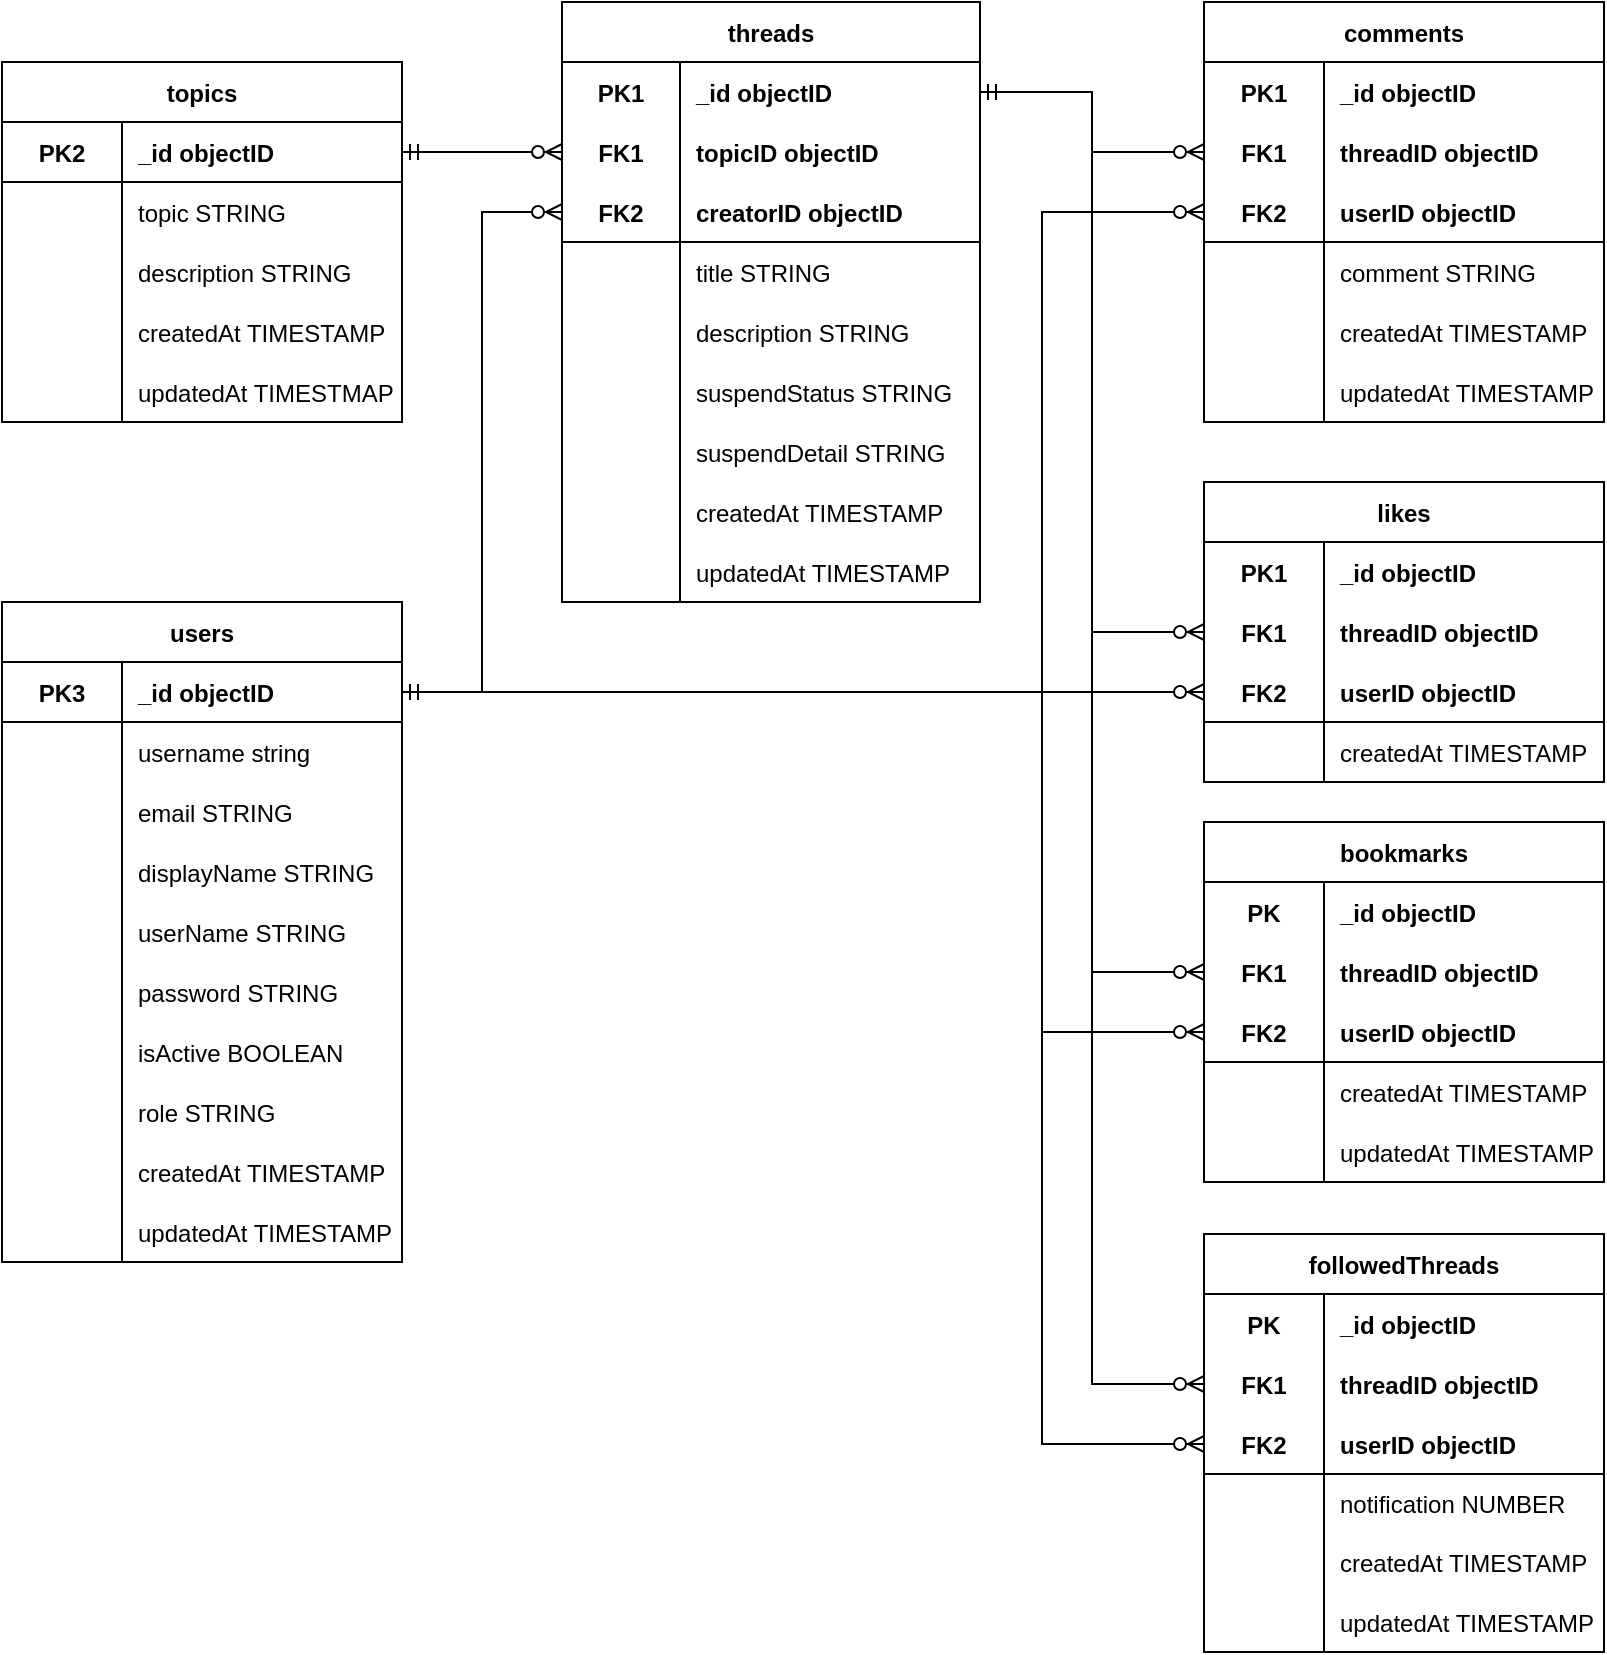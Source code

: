 <mxfile version="20.6.0" type="device"><diagram id="uNsDHlQBe8Yl12UmxiAy" name="Halaman-1"><mxGraphModel dx="1673" dy="912" grid="1" gridSize="10" guides="1" tooltips="1" connect="1" arrows="1" fold="1" page="1" pageScale="1" pageWidth="1169" pageHeight="1654" math="0" shadow="0"><root><mxCell id="0"/><mxCell id="1" parent="0"/><mxCell id="6IlEe4Fq3LUhr9Z3gKlE-1" value="users" style="shape=table;startSize=30;container=1;collapsible=1;childLayout=tableLayout;fixedRows=1;rowLines=0;fontStyle=1;align=center;resizeLast=1;" parent="1" vertex="1"><mxGeometry x="240" y="870" width="200" height="330" as="geometry"/></mxCell><mxCell id="6IlEe4Fq3LUhr9Z3gKlE-5" value="" style="shape=tableRow;horizontal=0;startSize=0;swimlaneHead=0;swimlaneBody=0;fillColor=none;collapsible=0;dropTarget=0;points=[[0,0.5],[1,0.5]];portConstraint=eastwest;top=0;left=0;right=0;bottom=1;" parent="6IlEe4Fq3LUhr9Z3gKlE-1" vertex="1"><mxGeometry y="30" width="200" height="30" as="geometry"/></mxCell><mxCell id="6IlEe4Fq3LUhr9Z3gKlE-6" value="PK3" style="shape=partialRectangle;connectable=0;fillColor=none;top=0;left=0;bottom=0;right=0;fontStyle=1;overflow=hidden;" parent="6IlEe4Fq3LUhr9Z3gKlE-5" vertex="1"><mxGeometry width="60" height="30" as="geometry"><mxRectangle width="60" height="30" as="alternateBounds"/></mxGeometry></mxCell><mxCell id="6IlEe4Fq3LUhr9Z3gKlE-7" value="_id objectID" style="shape=partialRectangle;connectable=0;fillColor=none;top=0;left=0;bottom=0;right=0;align=left;spacingLeft=6;fontStyle=1;overflow=hidden;" parent="6IlEe4Fq3LUhr9Z3gKlE-5" vertex="1"><mxGeometry x="60" width="140" height="30" as="geometry"><mxRectangle width="140" height="30" as="alternateBounds"/></mxGeometry></mxCell><mxCell id="v8S3prVhiDeS8ys5hjUC-7" value="" style="shape=tableRow;horizontal=0;startSize=0;swimlaneHead=0;swimlaneBody=0;fillColor=none;collapsible=0;dropTarget=0;points=[[0,0.5],[1,0.5]];portConstraint=eastwest;top=0;left=0;right=0;bottom=0;" vertex="1" parent="6IlEe4Fq3LUhr9Z3gKlE-1"><mxGeometry y="60" width="200" height="30" as="geometry"/></mxCell><mxCell id="v8S3prVhiDeS8ys5hjUC-8" value="" style="shape=partialRectangle;connectable=0;fillColor=none;top=0;left=0;bottom=0;right=0;editable=1;overflow=hidden;" vertex="1" parent="v8S3prVhiDeS8ys5hjUC-7"><mxGeometry width="60" height="30" as="geometry"><mxRectangle width="60" height="30" as="alternateBounds"/></mxGeometry></mxCell><mxCell id="v8S3prVhiDeS8ys5hjUC-9" value="username string" style="shape=partialRectangle;connectable=0;fillColor=none;top=0;left=0;bottom=0;right=0;align=left;spacingLeft=6;overflow=hidden;" vertex="1" parent="v8S3prVhiDeS8ys5hjUC-7"><mxGeometry x="60" width="140" height="30" as="geometry"><mxRectangle width="140" height="30" as="alternateBounds"/></mxGeometry></mxCell><mxCell id="v8S3prVhiDeS8ys5hjUC-10" value="" style="shape=tableRow;horizontal=0;startSize=0;swimlaneHead=0;swimlaneBody=0;fillColor=none;collapsible=0;dropTarget=0;points=[[0,0.5],[1,0.5]];portConstraint=eastwest;top=0;left=0;right=0;bottom=0;" vertex="1" parent="6IlEe4Fq3LUhr9Z3gKlE-1"><mxGeometry y="90" width="200" height="30" as="geometry"/></mxCell><mxCell id="v8S3prVhiDeS8ys5hjUC-11" value="" style="shape=partialRectangle;connectable=0;fillColor=none;top=0;left=0;bottom=0;right=0;editable=1;overflow=hidden;" vertex="1" parent="v8S3prVhiDeS8ys5hjUC-10"><mxGeometry width="60" height="30" as="geometry"><mxRectangle width="60" height="30" as="alternateBounds"/></mxGeometry></mxCell><mxCell id="v8S3prVhiDeS8ys5hjUC-12" value="email STRING" style="shape=partialRectangle;connectable=0;fillColor=none;top=0;left=0;bottom=0;right=0;align=left;spacingLeft=6;overflow=hidden;" vertex="1" parent="v8S3prVhiDeS8ys5hjUC-10"><mxGeometry x="60" width="140" height="30" as="geometry"><mxRectangle width="140" height="30" as="alternateBounds"/></mxGeometry></mxCell><mxCell id="6IlEe4Fq3LUhr9Z3gKlE-8" value="" style="shape=tableRow;horizontal=0;startSize=0;swimlaneHead=0;swimlaneBody=0;fillColor=none;collapsible=0;dropTarget=0;points=[[0,0.5],[1,0.5]];portConstraint=eastwest;top=0;left=0;right=0;bottom=0;" parent="6IlEe4Fq3LUhr9Z3gKlE-1" vertex="1"><mxGeometry y="120" width="200" height="30" as="geometry"/></mxCell><mxCell id="6IlEe4Fq3LUhr9Z3gKlE-9" value="" style="shape=partialRectangle;connectable=0;fillColor=none;top=0;left=0;bottom=0;right=0;editable=1;overflow=hidden;" parent="6IlEe4Fq3LUhr9Z3gKlE-8" vertex="1"><mxGeometry width="60" height="30" as="geometry"><mxRectangle width="60" height="30" as="alternateBounds"/></mxGeometry></mxCell><mxCell id="6IlEe4Fq3LUhr9Z3gKlE-10" value="displayName STRING" style="shape=partialRectangle;connectable=0;fillColor=none;top=0;left=0;bottom=0;right=0;align=left;spacingLeft=6;overflow=hidden;" parent="6IlEe4Fq3LUhr9Z3gKlE-8" vertex="1"><mxGeometry x="60" width="140" height="30" as="geometry"><mxRectangle width="140" height="30" as="alternateBounds"/></mxGeometry></mxCell><mxCell id="6IlEe4Fq3LUhr9Z3gKlE-11" value="" style="shape=tableRow;horizontal=0;startSize=0;swimlaneHead=0;swimlaneBody=0;fillColor=none;collapsible=0;dropTarget=0;points=[[0,0.5],[1,0.5]];portConstraint=eastwest;top=0;left=0;right=0;bottom=0;" parent="6IlEe4Fq3LUhr9Z3gKlE-1" vertex="1"><mxGeometry y="150" width="200" height="30" as="geometry"/></mxCell><mxCell id="6IlEe4Fq3LUhr9Z3gKlE-12" value="" style="shape=partialRectangle;connectable=0;fillColor=none;top=0;left=0;bottom=0;right=0;editable=1;overflow=hidden;" parent="6IlEe4Fq3LUhr9Z3gKlE-11" vertex="1"><mxGeometry width="60" height="30" as="geometry"><mxRectangle width="60" height="30" as="alternateBounds"/></mxGeometry></mxCell><mxCell id="6IlEe4Fq3LUhr9Z3gKlE-13" value="userName STRING" style="shape=partialRectangle;connectable=0;fillColor=none;top=0;left=0;bottom=0;right=0;align=left;spacingLeft=6;overflow=hidden;" parent="6IlEe4Fq3LUhr9Z3gKlE-11" vertex="1"><mxGeometry x="60" width="140" height="30" as="geometry"><mxRectangle width="140" height="30" as="alternateBounds"/></mxGeometry></mxCell><mxCell id="6IlEe4Fq3LUhr9Z3gKlE-14" value="" style="shape=tableRow;horizontal=0;startSize=0;swimlaneHead=0;swimlaneBody=0;fillColor=none;collapsible=0;dropTarget=0;points=[[0,0.5],[1,0.5]];portConstraint=eastwest;top=0;left=0;right=0;bottom=0;" parent="6IlEe4Fq3LUhr9Z3gKlE-1" vertex="1"><mxGeometry y="180" width="200" height="30" as="geometry"/></mxCell><mxCell id="6IlEe4Fq3LUhr9Z3gKlE-15" value="" style="shape=partialRectangle;connectable=0;fillColor=none;top=0;left=0;bottom=0;right=0;editable=1;overflow=hidden;" parent="6IlEe4Fq3LUhr9Z3gKlE-14" vertex="1"><mxGeometry width="60" height="30" as="geometry"><mxRectangle width="60" height="30" as="alternateBounds"/></mxGeometry></mxCell><mxCell id="6IlEe4Fq3LUhr9Z3gKlE-16" value="password STRING" style="shape=partialRectangle;connectable=0;fillColor=none;top=0;left=0;bottom=0;right=0;align=left;spacingLeft=6;overflow=hidden;" parent="6IlEe4Fq3LUhr9Z3gKlE-14" vertex="1"><mxGeometry x="60" width="140" height="30" as="geometry"><mxRectangle width="140" height="30" as="alternateBounds"/></mxGeometry></mxCell><mxCell id="6IlEe4Fq3LUhr9Z3gKlE-17" value="" style="shape=tableRow;horizontal=0;startSize=0;swimlaneHead=0;swimlaneBody=0;fillColor=none;collapsible=0;dropTarget=0;points=[[0,0.5],[1,0.5]];portConstraint=eastwest;top=0;left=0;right=0;bottom=0;" parent="6IlEe4Fq3LUhr9Z3gKlE-1" vertex="1"><mxGeometry y="210" width="200" height="30" as="geometry"/></mxCell><mxCell id="6IlEe4Fq3LUhr9Z3gKlE-18" value="" style="shape=partialRectangle;connectable=0;fillColor=none;top=0;left=0;bottom=0;right=0;editable=1;overflow=hidden;" parent="6IlEe4Fq3LUhr9Z3gKlE-17" vertex="1"><mxGeometry width="60" height="30" as="geometry"><mxRectangle width="60" height="30" as="alternateBounds"/></mxGeometry></mxCell><mxCell id="6IlEe4Fq3LUhr9Z3gKlE-19" value="isActive BOOLEAN" style="shape=partialRectangle;connectable=0;fillColor=none;top=0;left=0;bottom=0;right=0;align=left;spacingLeft=6;overflow=hidden;" parent="6IlEe4Fq3LUhr9Z3gKlE-17" vertex="1"><mxGeometry x="60" width="140" height="30" as="geometry"><mxRectangle width="140" height="30" as="alternateBounds"/></mxGeometry></mxCell><mxCell id="6IlEe4Fq3LUhr9Z3gKlE-21" value="" style="shape=tableRow;horizontal=0;startSize=0;swimlaneHead=0;swimlaneBody=0;fillColor=none;collapsible=0;dropTarget=0;points=[[0,0.5],[1,0.5]];portConstraint=eastwest;top=0;left=0;right=0;bottom=0;" parent="6IlEe4Fq3LUhr9Z3gKlE-1" vertex="1"><mxGeometry y="240" width="200" height="30" as="geometry"/></mxCell><mxCell id="6IlEe4Fq3LUhr9Z3gKlE-22" value="" style="shape=partialRectangle;connectable=0;fillColor=none;top=0;left=0;bottom=0;right=0;editable=1;overflow=hidden;" parent="6IlEe4Fq3LUhr9Z3gKlE-21" vertex="1"><mxGeometry width="60" height="30" as="geometry"><mxRectangle width="60" height="30" as="alternateBounds"/></mxGeometry></mxCell><mxCell id="6IlEe4Fq3LUhr9Z3gKlE-23" value="role STRING" style="shape=partialRectangle;connectable=0;fillColor=none;top=0;left=0;bottom=0;right=0;align=left;spacingLeft=6;overflow=hidden;" parent="6IlEe4Fq3LUhr9Z3gKlE-21" vertex="1"><mxGeometry x="60" width="140" height="30" as="geometry"><mxRectangle width="140" height="30" as="alternateBounds"/></mxGeometry></mxCell><mxCell id="6IlEe4Fq3LUhr9Z3gKlE-24" value="" style="shape=tableRow;horizontal=0;startSize=0;swimlaneHead=0;swimlaneBody=0;fillColor=none;collapsible=0;dropTarget=0;points=[[0,0.5],[1,0.5]];portConstraint=eastwest;top=0;left=0;right=0;bottom=0;" parent="6IlEe4Fq3LUhr9Z3gKlE-1" vertex="1"><mxGeometry y="270" width="200" height="30" as="geometry"/></mxCell><mxCell id="6IlEe4Fq3LUhr9Z3gKlE-25" value="" style="shape=partialRectangle;connectable=0;fillColor=none;top=0;left=0;bottom=0;right=0;editable=1;overflow=hidden;" parent="6IlEe4Fq3LUhr9Z3gKlE-24" vertex="1"><mxGeometry width="60" height="30" as="geometry"><mxRectangle width="60" height="30" as="alternateBounds"/></mxGeometry></mxCell><mxCell id="6IlEe4Fq3LUhr9Z3gKlE-26" value="createdAt TIMESTAMP" style="shape=partialRectangle;connectable=0;fillColor=none;top=0;left=0;bottom=0;right=0;align=left;spacingLeft=6;overflow=hidden;" parent="6IlEe4Fq3LUhr9Z3gKlE-24" vertex="1"><mxGeometry x="60" width="140" height="30" as="geometry"><mxRectangle width="140" height="30" as="alternateBounds"/></mxGeometry></mxCell><mxCell id="6IlEe4Fq3LUhr9Z3gKlE-27" value="" style="shape=tableRow;horizontal=0;startSize=0;swimlaneHead=0;swimlaneBody=0;fillColor=none;collapsible=0;dropTarget=0;points=[[0,0.5],[1,0.5]];portConstraint=eastwest;top=0;left=0;right=0;bottom=0;" parent="6IlEe4Fq3LUhr9Z3gKlE-1" vertex="1"><mxGeometry y="300" width="200" height="30" as="geometry"/></mxCell><mxCell id="6IlEe4Fq3LUhr9Z3gKlE-28" value="" style="shape=partialRectangle;connectable=0;fillColor=none;top=0;left=0;bottom=0;right=0;editable=1;overflow=hidden;" parent="6IlEe4Fq3LUhr9Z3gKlE-27" vertex="1"><mxGeometry width="60" height="30" as="geometry"><mxRectangle width="60" height="30" as="alternateBounds"/></mxGeometry></mxCell><mxCell id="6IlEe4Fq3LUhr9Z3gKlE-29" value="updatedAt TIMESTAMP" style="shape=partialRectangle;connectable=0;fillColor=none;top=0;left=0;bottom=0;right=0;align=left;spacingLeft=6;overflow=hidden;" parent="6IlEe4Fq3LUhr9Z3gKlE-27" vertex="1"><mxGeometry x="60" width="140" height="30" as="geometry"><mxRectangle width="140" height="30" as="alternateBounds"/></mxGeometry></mxCell><mxCell id="6IlEe4Fq3LUhr9Z3gKlE-30" value="topics" style="shape=table;startSize=30;container=1;collapsible=1;childLayout=tableLayout;fixedRows=1;rowLines=0;fontStyle=1;align=center;resizeLast=1;" parent="1" vertex="1"><mxGeometry x="240" y="600" width="200" height="180" as="geometry"/></mxCell><mxCell id="6IlEe4Fq3LUhr9Z3gKlE-34" value="" style="shape=tableRow;horizontal=0;startSize=0;swimlaneHead=0;swimlaneBody=0;fillColor=none;collapsible=0;dropTarget=0;points=[[0,0.5],[1,0.5]];portConstraint=eastwest;top=0;left=0;right=0;bottom=1;" parent="6IlEe4Fq3LUhr9Z3gKlE-30" vertex="1"><mxGeometry y="30" width="200" height="30" as="geometry"/></mxCell><mxCell id="6IlEe4Fq3LUhr9Z3gKlE-35" value="PK2" style="shape=partialRectangle;connectable=0;fillColor=none;top=0;left=0;bottom=0;right=0;fontStyle=1;overflow=hidden;" parent="6IlEe4Fq3LUhr9Z3gKlE-34" vertex="1"><mxGeometry width="60" height="30" as="geometry"><mxRectangle width="60" height="30" as="alternateBounds"/></mxGeometry></mxCell><mxCell id="6IlEe4Fq3LUhr9Z3gKlE-36" value="_id objectID" style="shape=partialRectangle;connectable=0;fillColor=none;top=0;left=0;bottom=0;right=0;align=left;spacingLeft=6;fontStyle=1;overflow=hidden;" parent="6IlEe4Fq3LUhr9Z3gKlE-34" vertex="1"><mxGeometry x="60" width="140" height="30" as="geometry"><mxRectangle width="140" height="30" as="alternateBounds"/></mxGeometry></mxCell><mxCell id="v8S3prVhiDeS8ys5hjUC-17" value="" style="shape=tableRow;horizontal=0;startSize=0;swimlaneHead=0;swimlaneBody=0;fillColor=none;collapsible=0;dropTarget=0;points=[[0,0.5],[1,0.5]];portConstraint=eastwest;top=0;left=0;right=0;bottom=0;" vertex="1" parent="6IlEe4Fq3LUhr9Z3gKlE-30"><mxGeometry y="60" width="200" height="30" as="geometry"/></mxCell><mxCell id="v8S3prVhiDeS8ys5hjUC-18" value="" style="shape=partialRectangle;connectable=0;fillColor=none;top=0;left=0;bottom=0;right=0;editable=1;overflow=hidden;" vertex="1" parent="v8S3prVhiDeS8ys5hjUC-17"><mxGeometry width="60" height="30" as="geometry"><mxRectangle width="60" height="30" as="alternateBounds"/></mxGeometry></mxCell><mxCell id="v8S3prVhiDeS8ys5hjUC-19" value="topic STRING" style="shape=partialRectangle;connectable=0;fillColor=none;top=0;left=0;bottom=0;right=0;align=left;spacingLeft=6;overflow=hidden;" vertex="1" parent="v8S3prVhiDeS8ys5hjUC-17"><mxGeometry x="60" width="140" height="30" as="geometry"><mxRectangle width="140" height="30" as="alternateBounds"/></mxGeometry></mxCell><mxCell id="6IlEe4Fq3LUhr9Z3gKlE-37" value="" style="shape=tableRow;horizontal=0;startSize=0;swimlaneHead=0;swimlaneBody=0;fillColor=none;collapsible=0;dropTarget=0;points=[[0,0.5],[1,0.5]];portConstraint=eastwest;top=0;left=0;right=0;bottom=0;" parent="6IlEe4Fq3LUhr9Z3gKlE-30" vertex="1"><mxGeometry y="90" width="200" height="30" as="geometry"/></mxCell><mxCell id="6IlEe4Fq3LUhr9Z3gKlE-38" value="" style="shape=partialRectangle;connectable=0;fillColor=none;top=0;left=0;bottom=0;right=0;editable=1;overflow=hidden;" parent="6IlEe4Fq3LUhr9Z3gKlE-37" vertex="1"><mxGeometry width="60" height="30" as="geometry"><mxRectangle width="60" height="30" as="alternateBounds"/></mxGeometry></mxCell><mxCell id="6IlEe4Fq3LUhr9Z3gKlE-39" value="description STRING" style="shape=partialRectangle;connectable=0;fillColor=none;top=0;left=0;bottom=0;right=0;align=left;spacingLeft=6;overflow=hidden;" parent="6IlEe4Fq3LUhr9Z3gKlE-37" vertex="1"><mxGeometry x="60" width="140" height="30" as="geometry"><mxRectangle width="140" height="30" as="alternateBounds"/></mxGeometry></mxCell><mxCell id="6IlEe4Fq3LUhr9Z3gKlE-40" value="" style="shape=tableRow;horizontal=0;startSize=0;swimlaneHead=0;swimlaneBody=0;fillColor=none;collapsible=0;dropTarget=0;points=[[0,0.5],[1,0.5]];portConstraint=eastwest;top=0;left=0;right=0;bottom=0;" parent="6IlEe4Fq3LUhr9Z3gKlE-30" vertex="1"><mxGeometry y="120" width="200" height="30" as="geometry"/></mxCell><mxCell id="6IlEe4Fq3LUhr9Z3gKlE-41" value="" style="shape=partialRectangle;connectable=0;fillColor=none;top=0;left=0;bottom=0;right=0;editable=1;overflow=hidden;" parent="6IlEe4Fq3LUhr9Z3gKlE-40" vertex="1"><mxGeometry width="60" height="30" as="geometry"><mxRectangle width="60" height="30" as="alternateBounds"/></mxGeometry></mxCell><mxCell id="6IlEe4Fq3LUhr9Z3gKlE-42" value="createdAt TIMESTAMP" style="shape=partialRectangle;connectable=0;fillColor=none;top=0;left=0;bottom=0;right=0;align=left;spacingLeft=6;overflow=hidden;" parent="6IlEe4Fq3LUhr9Z3gKlE-40" vertex="1"><mxGeometry x="60" width="140" height="30" as="geometry"><mxRectangle width="140" height="30" as="alternateBounds"/></mxGeometry></mxCell><mxCell id="6IlEe4Fq3LUhr9Z3gKlE-43" value="" style="shape=tableRow;horizontal=0;startSize=0;swimlaneHead=0;swimlaneBody=0;fillColor=none;collapsible=0;dropTarget=0;points=[[0,0.5],[1,0.5]];portConstraint=eastwest;top=0;left=0;right=0;bottom=0;" parent="6IlEe4Fq3LUhr9Z3gKlE-30" vertex="1"><mxGeometry y="150" width="200" height="30" as="geometry"/></mxCell><mxCell id="6IlEe4Fq3LUhr9Z3gKlE-44" value="" style="shape=partialRectangle;connectable=0;fillColor=none;top=0;left=0;bottom=0;right=0;editable=1;overflow=hidden;" parent="6IlEe4Fq3LUhr9Z3gKlE-43" vertex="1"><mxGeometry width="60" height="30" as="geometry"><mxRectangle width="60" height="30" as="alternateBounds"/></mxGeometry></mxCell><mxCell id="6IlEe4Fq3LUhr9Z3gKlE-45" value="updatedAt TIMESTMAP" style="shape=partialRectangle;connectable=0;fillColor=none;top=0;left=0;bottom=0;right=0;align=left;spacingLeft=6;overflow=hidden;" parent="6IlEe4Fq3LUhr9Z3gKlE-43" vertex="1"><mxGeometry x="60" width="140" height="30" as="geometry"><mxRectangle width="140" height="30" as="alternateBounds"/></mxGeometry></mxCell><mxCell id="6IlEe4Fq3LUhr9Z3gKlE-46" value="threads" style="shape=table;startSize=30;container=1;collapsible=1;childLayout=tableLayout;fixedRows=1;rowLines=0;fontStyle=1;align=center;resizeLast=1;" parent="1" vertex="1"><mxGeometry x="520" y="570" width="209" height="300" as="geometry"/></mxCell><mxCell id="7SQW624hq8GCW_ackfh9-20" value="" style="shape=tableRow;horizontal=0;startSize=0;swimlaneHead=0;swimlaneBody=0;fillColor=none;collapsible=0;dropTarget=0;points=[[0,0.5],[1,0.5]];portConstraint=eastwest;top=0;left=0;right=0;bottom=0;" parent="6IlEe4Fq3LUhr9Z3gKlE-46" vertex="1"><mxGeometry y="30" width="209" height="30" as="geometry"/></mxCell><mxCell id="7SQW624hq8GCW_ackfh9-21" value="PK1" style="shape=partialRectangle;connectable=0;fillColor=none;top=0;left=0;bottom=0;right=0;fontStyle=1;overflow=hidden;" parent="7SQW624hq8GCW_ackfh9-20" vertex="1"><mxGeometry width="59" height="30" as="geometry"><mxRectangle width="59" height="30" as="alternateBounds"/></mxGeometry></mxCell><mxCell id="7SQW624hq8GCW_ackfh9-22" value="_id objectID" style="shape=partialRectangle;connectable=0;fillColor=none;top=0;left=0;bottom=0;right=0;align=left;spacingLeft=6;fontStyle=1;overflow=hidden;" parent="7SQW624hq8GCW_ackfh9-20" vertex="1"><mxGeometry x="59" width="150" height="30" as="geometry"><mxRectangle width="150" height="30" as="alternateBounds"/></mxGeometry></mxCell><mxCell id="6IlEe4Fq3LUhr9Z3gKlE-126" value="" style="shape=tableRow;horizontal=0;startSize=0;swimlaneHead=0;swimlaneBody=0;fillColor=none;collapsible=0;dropTarget=0;points=[[0,0.5],[1,0.5]];portConstraint=eastwest;top=0;left=0;right=0;bottom=0;" parent="6IlEe4Fq3LUhr9Z3gKlE-46" vertex="1"><mxGeometry y="60" width="209" height="30" as="geometry"/></mxCell><mxCell id="6IlEe4Fq3LUhr9Z3gKlE-127" value="FK1" style="shape=partialRectangle;connectable=0;fillColor=none;top=0;left=0;bottom=0;right=0;fontStyle=1;overflow=hidden;" parent="6IlEe4Fq3LUhr9Z3gKlE-126" vertex="1"><mxGeometry width="59" height="30" as="geometry"><mxRectangle width="59" height="30" as="alternateBounds"/></mxGeometry></mxCell><mxCell id="6IlEe4Fq3LUhr9Z3gKlE-128" value="topicID objectID" style="shape=partialRectangle;connectable=0;fillColor=none;top=0;left=0;bottom=0;right=0;align=left;spacingLeft=6;fontStyle=1;overflow=hidden;" parent="6IlEe4Fq3LUhr9Z3gKlE-126" vertex="1"><mxGeometry x="59" width="150" height="30" as="geometry"><mxRectangle width="150" height="30" as="alternateBounds"/></mxGeometry></mxCell><mxCell id="6IlEe4Fq3LUhr9Z3gKlE-50" value="" style="shape=tableRow;horizontal=0;startSize=0;swimlaneHead=0;swimlaneBody=0;fillColor=none;collapsible=0;dropTarget=0;points=[[0,0.5],[1,0.5]];portConstraint=eastwest;top=0;left=0;right=0;bottom=1;" parent="6IlEe4Fq3LUhr9Z3gKlE-46" vertex="1"><mxGeometry y="90" width="209" height="30" as="geometry"/></mxCell><mxCell id="6IlEe4Fq3LUhr9Z3gKlE-51" value="FK2" style="shape=partialRectangle;connectable=0;fillColor=none;top=0;left=0;bottom=0;right=0;fontStyle=1;overflow=hidden;" parent="6IlEe4Fq3LUhr9Z3gKlE-50" vertex="1"><mxGeometry width="59" height="30" as="geometry"><mxRectangle width="59" height="30" as="alternateBounds"/></mxGeometry></mxCell><mxCell id="6IlEe4Fq3LUhr9Z3gKlE-52" value="creatorID objectID" style="shape=partialRectangle;connectable=0;fillColor=none;top=0;left=0;bottom=0;right=0;align=left;spacingLeft=6;fontStyle=1;overflow=hidden;" parent="6IlEe4Fq3LUhr9Z3gKlE-50" vertex="1"><mxGeometry x="59" width="150" height="30" as="geometry"><mxRectangle width="150" height="30" as="alternateBounds"/></mxGeometry></mxCell><mxCell id="6IlEe4Fq3LUhr9Z3gKlE-129" value="" style="shape=tableRow;horizontal=0;startSize=0;swimlaneHead=0;swimlaneBody=0;fillColor=none;collapsible=0;dropTarget=0;points=[[0,0.5],[1,0.5]];portConstraint=eastwest;top=0;left=0;right=0;bottom=0;" parent="6IlEe4Fq3LUhr9Z3gKlE-46" vertex="1"><mxGeometry y="120" width="209" height="30" as="geometry"/></mxCell><mxCell id="6IlEe4Fq3LUhr9Z3gKlE-130" value="" style="shape=partialRectangle;connectable=0;fillColor=none;top=0;left=0;bottom=0;right=0;editable=1;overflow=hidden;" parent="6IlEe4Fq3LUhr9Z3gKlE-129" vertex="1"><mxGeometry width="59" height="30" as="geometry"><mxRectangle width="59" height="30" as="alternateBounds"/></mxGeometry></mxCell><mxCell id="6IlEe4Fq3LUhr9Z3gKlE-131" value="title STRING" style="shape=partialRectangle;connectable=0;fillColor=none;top=0;left=0;bottom=0;right=0;align=left;spacingLeft=6;overflow=hidden;" parent="6IlEe4Fq3LUhr9Z3gKlE-129" vertex="1"><mxGeometry x="59" width="150" height="30" as="geometry"><mxRectangle width="150" height="30" as="alternateBounds"/></mxGeometry></mxCell><mxCell id="6IlEe4Fq3LUhr9Z3gKlE-53" value="" style="shape=tableRow;horizontal=0;startSize=0;swimlaneHead=0;swimlaneBody=0;fillColor=none;collapsible=0;dropTarget=0;points=[[0,0.5],[1,0.5]];portConstraint=eastwest;top=0;left=0;right=0;bottom=0;" parent="6IlEe4Fq3LUhr9Z3gKlE-46" vertex="1"><mxGeometry y="150" width="209" height="30" as="geometry"/></mxCell><mxCell id="6IlEe4Fq3LUhr9Z3gKlE-54" value="" style="shape=partialRectangle;connectable=0;fillColor=none;top=0;left=0;bottom=0;right=0;editable=1;overflow=hidden;" parent="6IlEe4Fq3LUhr9Z3gKlE-53" vertex="1"><mxGeometry width="59" height="30" as="geometry"><mxRectangle width="59" height="30" as="alternateBounds"/></mxGeometry></mxCell><mxCell id="6IlEe4Fq3LUhr9Z3gKlE-55" value="description STRING" style="shape=partialRectangle;connectable=0;fillColor=none;top=0;left=0;bottom=0;right=0;align=left;spacingLeft=6;overflow=hidden;" parent="6IlEe4Fq3LUhr9Z3gKlE-53" vertex="1"><mxGeometry x="59" width="150" height="30" as="geometry"><mxRectangle width="150" height="30" as="alternateBounds"/></mxGeometry></mxCell><mxCell id="6IlEe4Fq3LUhr9Z3gKlE-136" value="" style="shape=tableRow;horizontal=0;startSize=0;swimlaneHead=0;swimlaneBody=0;fillColor=none;collapsible=0;dropTarget=0;points=[[0,0.5],[1,0.5]];portConstraint=eastwest;top=0;left=0;right=0;bottom=0;" parent="6IlEe4Fq3LUhr9Z3gKlE-46" vertex="1"><mxGeometry y="180" width="209" height="30" as="geometry"/></mxCell><mxCell id="6IlEe4Fq3LUhr9Z3gKlE-137" value="" style="shape=partialRectangle;connectable=0;fillColor=none;top=0;left=0;bottom=0;right=0;editable=1;overflow=hidden;" parent="6IlEe4Fq3LUhr9Z3gKlE-136" vertex="1"><mxGeometry width="59" height="30" as="geometry"><mxRectangle width="59" height="30" as="alternateBounds"/></mxGeometry></mxCell><mxCell id="6IlEe4Fq3LUhr9Z3gKlE-138" value="suspendStatus STRING" style="shape=partialRectangle;connectable=0;fillColor=none;top=0;left=0;bottom=0;right=0;align=left;spacingLeft=6;overflow=hidden;" parent="6IlEe4Fq3LUhr9Z3gKlE-136" vertex="1"><mxGeometry x="59" width="150" height="30" as="geometry"><mxRectangle width="150" height="30" as="alternateBounds"/></mxGeometry></mxCell><mxCell id="eP6I33QYUQJp42iE_7VT-7" value="" style="shape=tableRow;horizontal=0;startSize=0;swimlaneHead=0;swimlaneBody=0;fillColor=none;collapsible=0;dropTarget=0;points=[[0,0.5],[1,0.5]];portConstraint=eastwest;top=0;left=0;right=0;bottom=0;" parent="6IlEe4Fq3LUhr9Z3gKlE-46" vertex="1"><mxGeometry y="210" width="209" height="30" as="geometry"/></mxCell><mxCell id="eP6I33QYUQJp42iE_7VT-8" value="" style="shape=partialRectangle;connectable=0;fillColor=none;top=0;left=0;bottom=0;right=0;editable=1;overflow=hidden;" parent="eP6I33QYUQJp42iE_7VT-7" vertex="1"><mxGeometry width="59" height="30" as="geometry"><mxRectangle width="59" height="30" as="alternateBounds"/></mxGeometry></mxCell><mxCell id="eP6I33QYUQJp42iE_7VT-9" value="suspendDetail STRING" style="shape=partialRectangle;connectable=0;fillColor=none;top=0;left=0;bottom=0;right=0;align=left;spacingLeft=6;overflow=hidden;" parent="eP6I33QYUQJp42iE_7VT-7" vertex="1"><mxGeometry x="59" width="150" height="30" as="geometry"><mxRectangle width="150" height="30" as="alternateBounds"/></mxGeometry></mxCell><mxCell id="6IlEe4Fq3LUhr9Z3gKlE-56" value="" style="shape=tableRow;horizontal=0;startSize=0;swimlaneHead=0;swimlaneBody=0;fillColor=none;collapsible=0;dropTarget=0;points=[[0,0.5],[1,0.5]];portConstraint=eastwest;top=0;left=0;right=0;bottom=0;" parent="6IlEe4Fq3LUhr9Z3gKlE-46" vertex="1"><mxGeometry y="240" width="209" height="30" as="geometry"/></mxCell><mxCell id="6IlEe4Fq3LUhr9Z3gKlE-57" value="" style="shape=partialRectangle;connectable=0;fillColor=none;top=0;left=0;bottom=0;right=0;editable=1;overflow=hidden;" parent="6IlEe4Fq3LUhr9Z3gKlE-56" vertex="1"><mxGeometry width="59" height="30" as="geometry"><mxRectangle width="59" height="30" as="alternateBounds"/></mxGeometry></mxCell><mxCell id="6IlEe4Fq3LUhr9Z3gKlE-58" value="createdAt TIMESTAMP" style="shape=partialRectangle;connectable=0;fillColor=none;top=0;left=0;bottom=0;right=0;align=left;spacingLeft=6;overflow=hidden;" parent="6IlEe4Fq3LUhr9Z3gKlE-56" vertex="1"><mxGeometry x="59" width="150" height="30" as="geometry"><mxRectangle width="150" height="30" as="alternateBounds"/></mxGeometry></mxCell><mxCell id="6IlEe4Fq3LUhr9Z3gKlE-59" value="" style="shape=tableRow;horizontal=0;startSize=0;swimlaneHead=0;swimlaneBody=0;fillColor=none;collapsible=0;dropTarget=0;points=[[0,0.5],[1,0.5]];portConstraint=eastwest;top=0;left=0;right=0;bottom=0;" parent="6IlEe4Fq3LUhr9Z3gKlE-46" vertex="1"><mxGeometry y="270" width="209" height="30" as="geometry"/></mxCell><mxCell id="6IlEe4Fq3LUhr9Z3gKlE-60" value="" style="shape=partialRectangle;connectable=0;fillColor=none;top=0;left=0;bottom=0;right=0;editable=1;overflow=hidden;" parent="6IlEe4Fq3LUhr9Z3gKlE-59" vertex="1"><mxGeometry width="59" height="30" as="geometry"><mxRectangle width="59" height="30" as="alternateBounds"/></mxGeometry></mxCell><mxCell id="6IlEe4Fq3LUhr9Z3gKlE-61" value="updatedAt TIMESTAMP" style="shape=partialRectangle;connectable=0;fillColor=none;top=0;left=0;bottom=0;right=0;align=left;spacingLeft=6;overflow=hidden;" parent="6IlEe4Fq3LUhr9Z3gKlE-59" vertex="1"><mxGeometry x="59" width="150" height="30" as="geometry"><mxRectangle width="150" height="30" as="alternateBounds"/></mxGeometry></mxCell><mxCell id="6IlEe4Fq3LUhr9Z3gKlE-70" value="" style="edgeStyle=orthogonalEdgeStyle;fontSize=12;html=1;endArrow=ERzeroToMany;startArrow=ERmandOne;rounded=0;exitX=1;exitY=0.5;exitDx=0;exitDy=0;entryX=0;entryY=0.5;entryDx=0;entryDy=0;" parent="1" source="6IlEe4Fq3LUhr9Z3gKlE-34" target="6IlEe4Fq3LUhr9Z3gKlE-126" edge="1"><mxGeometry width="100" height="100" relative="1" as="geometry"><mxPoint x="655" y="965" as="sourcePoint"/><mxPoint x="755" y="865" as="targetPoint"/><Array as="points"><mxPoint x="470" y="645"/><mxPoint x="470" y="645"/></Array></mxGeometry></mxCell><mxCell id="6IlEe4Fq3LUhr9Z3gKlE-77" value="comments" style="shape=table;startSize=30;container=1;collapsible=1;childLayout=tableLayout;fixedRows=1;rowLines=0;fontStyle=1;align=center;resizeLast=1;" parent="1" vertex="1"><mxGeometry x="841" y="570" width="200" height="210" as="geometry"/></mxCell><mxCell id="7SQW624hq8GCW_ackfh9-23" value="" style="shape=tableRow;horizontal=0;startSize=0;swimlaneHead=0;swimlaneBody=0;fillColor=none;collapsible=0;dropTarget=0;points=[[0,0.5],[1,0.5]];portConstraint=eastwest;top=0;left=0;right=0;bottom=0;" parent="6IlEe4Fq3LUhr9Z3gKlE-77" vertex="1"><mxGeometry y="30" width="200" height="30" as="geometry"/></mxCell><mxCell id="7SQW624hq8GCW_ackfh9-24" value="PK1" style="shape=partialRectangle;connectable=0;fillColor=none;top=0;left=0;bottom=0;right=0;fontStyle=1;overflow=hidden;" parent="7SQW624hq8GCW_ackfh9-23" vertex="1"><mxGeometry width="60" height="30" as="geometry"><mxRectangle width="60" height="30" as="alternateBounds"/></mxGeometry></mxCell><mxCell id="7SQW624hq8GCW_ackfh9-25" value="_id objectID" style="shape=partialRectangle;connectable=0;fillColor=none;top=0;left=0;bottom=0;right=0;align=left;spacingLeft=6;fontStyle=1;overflow=hidden;" parent="7SQW624hq8GCW_ackfh9-23" vertex="1"><mxGeometry x="60" width="140" height="30" as="geometry"><mxRectangle width="140" height="30" as="alternateBounds"/></mxGeometry></mxCell><mxCell id="mmd-dnO366NVvvbsNXHX-23" value="" style="shape=tableRow;horizontal=0;startSize=0;swimlaneHead=0;swimlaneBody=0;fillColor=none;collapsible=0;dropTarget=0;points=[[0,0.5],[1,0.5]];portConstraint=eastwest;top=0;left=0;right=0;bottom=0;" parent="6IlEe4Fq3LUhr9Z3gKlE-77" vertex="1"><mxGeometry y="60" width="200" height="30" as="geometry"/></mxCell><mxCell id="mmd-dnO366NVvvbsNXHX-24" value="FK1" style="shape=partialRectangle;connectable=0;fillColor=none;top=0;left=0;bottom=0;right=0;fontStyle=1;overflow=hidden;" parent="mmd-dnO366NVvvbsNXHX-23" vertex="1"><mxGeometry width="60" height="30" as="geometry"><mxRectangle width="60" height="30" as="alternateBounds"/></mxGeometry></mxCell><mxCell id="mmd-dnO366NVvvbsNXHX-25" value="threadID objectID" style="shape=partialRectangle;connectable=0;fillColor=none;top=0;left=0;bottom=0;right=0;align=left;spacingLeft=6;fontStyle=1;overflow=hidden;" parent="mmd-dnO366NVvvbsNXHX-23" vertex="1"><mxGeometry x="60" width="140" height="30" as="geometry"><mxRectangle width="140" height="30" as="alternateBounds"/></mxGeometry></mxCell><mxCell id="6IlEe4Fq3LUhr9Z3gKlE-81" value="" style="shape=tableRow;horizontal=0;startSize=0;swimlaneHead=0;swimlaneBody=0;fillColor=none;collapsible=0;dropTarget=0;points=[[0,0.5],[1,0.5]];portConstraint=eastwest;top=0;left=0;right=0;bottom=1;" parent="6IlEe4Fq3LUhr9Z3gKlE-77" vertex="1"><mxGeometry y="90" width="200" height="30" as="geometry"/></mxCell><mxCell id="6IlEe4Fq3LUhr9Z3gKlE-82" value="FK2" style="shape=partialRectangle;connectable=0;fillColor=none;top=0;left=0;bottom=0;right=0;fontStyle=1;overflow=hidden;" parent="6IlEe4Fq3LUhr9Z3gKlE-81" vertex="1"><mxGeometry width="60" height="30" as="geometry"><mxRectangle width="60" height="30" as="alternateBounds"/></mxGeometry></mxCell><mxCell id="6IlEe4Fq3LUhr9Z3gKlE-83" value="userID objectID" style="shape=partialRectangle;connectable=0;fillColor=none;top=0;left=0;bottom=0;right=0;align=left;spacingLeft=6;fontStyle=1;overflow=hidden;" parent="6IlEe4Fq3LUhr9Z3gKlE-81" vertex="1"><mxGeometry x="60" width="140" height="30" as="geometry"><mxRectangle width="140" height="30" as="alternateBounds"/></mxGeometry></mxCell><mxCell id="6IlEe4Fq3LUhr9Z3gKlE-84" value="" style="shape=tableRow;horizontal=0;startSize=0;swimlaneHead=0;swimlaneBody=0;fillColor=none;collapsible=0;dropTarget=0;points=[[0,0.5],[1,0.5]];portConstraint=eastwest;top=0;left=0;right=0;bottom=0;" parent="6IlEe4Fq3LUhr9Z3gKlE-77" vertex="1"><mxGeometry y="120" width="200" height="30" as="geometry"/></mxCell><mxCell id="6IlEe4Fq3LUhr9Z3gKlE-85" value="" style="shape=partialRectangle;connectable=0;fillColor=none;top=0;left=0;bottom=0;right=0;editable=1;overflow=hidden;" parent="6IlEe4Fq3LUhr9Z3gKlE-84" vertex="1"><mxGeometry width="60" height="30" as="geometry"><mxRectangle width="60" height="30" as="alternateBounds"/></mxGeometry></mxCell><mxCell id="6IlEe4Fq3LUhr9Z3gKlE-86" value="comment STRING" style="shape=partialRectangle;connectable=0;fillColor=none;top=0;left=0;bottom=0;right=0;align=left;spacingLeft=6;overflow=hidden;" parent="6IlEe4Fq3LUhr9Z3gKlE-84" vertex="1"><mxGeometry x="60" width="140" height="30" as="geometry"><mxRectangle width="140" height="30" as="alternateBounds"/></mxGeometry></mxCell><mxCell id="6IlEe4Fq3LUhr9Z3gKlE-87" value="" style="shape=tableRow;horizontal=0;startSize=0;swimlaneHead=0;swimlaneBody=0;fillColor=none;collapsible=0;dropTarget=0;points=[[0,0.5],[1,0.5]];portConstraint=eastwest;top=0;left=0;right=0;bottom=0;" parent="6IlEe4Fq3LUhr9Z3gKlE-77" vertex="1"><mxGeometry y="150" width="200" height="30" as="geometry"/></mxCell><mxCell id="6IlEe4Fq3LUhr9Z3gKlE-88" value="" style="shape=partialRectangle;connectable=0;fillColor=none;top=0;left=0;bottom=0;right=0;editable=1;overflow=hidden;" parent="6IlEe4Fq3LUhr9Z3gKlE-87" vertex="1"><mxGeometry width="60" height="30" as="geometry"><mxRectangle width="60" height="30" as="alternateBounds"/></mxGeometry></mxCell><mxCell id="6IlEe4Fq3LUhr9Z3gKlE-89" value="createdAt TIMESTAMP" style="shape=partialRectangle;connectable=0;fillColor=none;top=0;left=0;bottom=0;right=0;align=left;spacingLeft=6;overflow=hidden;" parent="6IlEe4Fq3LUhr9Z3gKlE-87" vertex="1"><mxGeometry x="60" width="140" height="30" as="geometry"><mxRectangle width="140" height="30" as="alternateBounds"/></mxGeometry></mxCell><mxCell id="6IlEe4Fq3LUhr9Z3gKlE-122" value="" style="shape=tableRow;horizontal=0;startSize=0;swimlaneHead=0;swimlaneBody=0;fillColor=none;collapsible=0;dropTarget=0;points=[[0,0.5],[1,0.5]];portConstraint=eastwest;top=0;left=0;right=0;bottom=0;" parent="6IlEe4Fq3LUhr9Z3gKlE-77" vertex="1"><mxGeometry y="180" width="200" height="30" as="geometry"/></mxCell><mxCell id="6IlEe4Fq3LUhr9Z3gKlE-123" value="" style="shape=partialRectangle;connectable=0;fillColor=none;top=0;left=0;bottom=0;right=0;editable=1;overflow=hidden;" parent="6IlEe4Fq3LUhr9Z3gKlE-122" vertex="1"><mxGeometry width="60" height="30" as="geometry"><mxRectangle width="60" height="30" as="alternateBounds"/></mxGeometry></mxCell><mxCell id="6IlEe4Fq3LUhr9Z3gKlE-124" value="updatedAt TIMESTAMP" style="shape=partialRectangle;connectable=0;fillColor=none;top=0;left=0;bottom=0;right=0;align=left;spacingLeft=6;overflow=hidden;" parent="6IlEe4Fq3LUhr9Z3gKlE-122" vertex="1"><mxGeometry x="60" width="140" height="30" as="geometry"><mxRectangle width="140" height="30" as="alternateBounds"/></mxGeometry></mxCell><mxCell id="6IlEe4Fq3LUhr9Z3gKlE-90" value="bookmarks" style="shape=table;startSize=30;container=1;collapsible=1;childLayout=tableLayout;fixedRows=1;rowLines=0;fontStyle=1;align=center;resizeLast=1;" parent="1" vertex="1"><mxGeometry x="841" y="980" width="200" height="180" as="geometry"/></mxCell><mxCell id="7SQW624hq8GCW_ackfh9-4" value="" style="shape=tableRow;horizontal=0;startSize=0;swimlaneHead=0;swimlaneBody=0;fillColor=none;collapsible=0;dropTarget=0;points=[[0,0.5],[1,0.5]];portConstraint=eastwest;top=0;left=0;right=0;bottom=0;" parent="6IlEe4Fq3LUhr9Z3gKlE-90" vertex="1"><mxGeometry y="30" width="200" height="30" as="geometry"/></mxCell><mxCell id="7SQW624hq8GCW_ackfh9-5" value="PK" style="shape=partialRectangle;connectable=0;fillColor=none;top=0;left=0;bottom=0;right=0;fontStyle=1;overflow=hidden;" parent="7SQW624hq8GCW_ackfh9-4" vertex="1"><mxGeometry width="60" height="30" as="geometry"><mxRectangle width="60" height="30" as="alternateBounds"/></mxGeometry></mxCell><mxCell id="7SQW624hq8GCW_ackfh9-6" value="_id objectID" style="shape=partialRectangle;connectable=0;fillColor=none;top=0;left=0;bottom=0;right=0;align=left;spacingLeft=6;fontStyle=1;overflow=hidden;" parent="7SQW624hq8GCW_ackfh9-4" vertex="1"><mxGeometry x="60" width="140" height="30" as="geometry"><mxRectangle width="140" height="30" as="alternateBounds"/></mxGeometry></mxCell><mxCell id="v8S3prVhiDeS8ys5hjUC-4" value="" style="shape=tableRow;horizontal=0;startSize=0;swimlaneHead=0;swimlaneBody=0;fillColor=none;collapsible=0;dropTarget=0;points=[[0,0.5],[1,0.5]];portConstraint=eastwest;top=0;left=0;right=0;bottom=0;" vertex="1" parent="6IlEe4Fq3LUhr9Z3gKlE-90"><mxGeometry y="60" width="200" height="30" as="geometry"/></mxCell><mxCell id="v8S3prVhiDeS8ys5hjUC-5" value="FK1" style="shape=partialRectangle;connectable=0;fillColor=none;top=0;left=0;bottom=0;right=0;fontStyle=1;overflow=hidden;" vertex="1" parent="v8S3prVhiDeS8ys5hjUC-4"><mxGeometry width="60" height="30" as="geometry"><mxRectangle width="60" height="30" as="alternateBounds"/></mxGeometry></mxCell><mxCell id="v8S3prVhiDeS8ys5hjUC-6" value="threadID objectID" style="shape=partialRectangle;connectable=0;fillColor=none;top=0;left=0;bottom=0;right=0;align=left;spacingLeft=6;fontStyle=1;overflow=hidden;" vertex="1" parent="v8S3prVhiDeS8ys5hjUC-4"><mxGeometry x="60" width="140" height="30" as="geometry"><mxRectangle width="140" height="30" as="alternateBounds"/></mxGeometry></mxCell><mxCell id="6IlEe4Fq3LUhr9Z3gKlE-94" value="" style="shape=tableRow;horizontal=0;startSize=0;swimlaneHead=0;swimlaneBody=0;fillColor=none;collapsible=0;dropTarget=0;points=[[0,0.5],[1,0.5]];portConstraint=eastwest;top=0;left=0;right=0;bottom=1;" parent="6IlEe4Fq3LUhr9Z3gKlE-90" vertex="1"><mxGeometry y="90" width="200" height="30" as="geometry"/></mxCell><mxCell id="6IlEe4Fq3LUhr9Z3gKlE-95" value="FK2" style="shape=partialRectangle;connectable=0;fillColor=none;top=0;left=0;bottom=0;right=0;fontStyle=1;overflow=hidden;" parent="6IlEe4Fq3LUhr9Z3gKlE-94" vertex="1"><mxGeometry width="60" height="30" as="geometry"><mxRectangle width="60" height="30" as="alternateBounds"/></mxGeometry></mxCell><mxCell id="6IlEe4Fq3LUhr9Z3gKlE-96" value="userID objectID" style="shape=partialRectangle;connectable=0;fillColor=none;top=0;left=0;bottom=0;right=0;align=left;spacingLeft=6;fontStyle=1;overflow=hidden;" parent="6IlEe4Fq3LUhr9Z3gKlE-94" vertex="1"><mxGeometry x="60" width="140" height="30" as="geometry"><mxRectangle width="140" height="30" as="alternateBounds"/></mxGeometry></mxCell><mxCell id="6IlEe4Fq3LUhr9Z3gKlE-100" value="" style="shape=tableRow;horizontal=0;startSize=0;swimlaneHead=0;swimlaneBody=0;fillColor=none;collapsible=0;dropTarget=0;points=[[0,0.5],[1,0.5]];portConstraint=eastwest;top=0;left=0;right=0;bottom=0;" parent="6IlEe4Fq3LUhr9Z3gKlE-90" vertex="1"><mxGeometry y="120" width="200" height="30" as="geometry"/></mxCell><mxCell id="6IlEe4Fq3LUhr9Z3gKlE-101" value="" style="shape=partialRectangle;connectable=0;fillColor=none;top=0;left=0;bottom=0;right=0;editable=1;overflow=hidden;" parent="6IlEe4Fq3LUhr9Z3gKlE-100" vertex="1"><mxGeometry width="60" height="30" as="geometry"><mxRectangle width="60" height="30" as="alternateBounds"/></mxGeometry></mxCell><mxCell id="6IlEe4Fq3LUhr9Z3gKlE-102" value="createdAt TIMESTAMP" style="shape=partialRectangle;connectable=0;fillColor=none;top=0;left=0;bottom=0;right=0;align=left;spacingLeft=6;overflow=hidden;" parent="6IlEe4Fq3LUhr9Z3gKlE-100" vertex="1"><mxGeometry x="60" width="140" height="30" as="geometry"><mxRectangle width="140" height="30" as="alternateBounds"/></mxGeometry></mxCell><mxCell id="6IlEe4Fq3LUhr9Z3gKlE-103" value="" style="shape=tableRow;horizontal=0;startSize=0;swimlaneHead=0;swimlaneBody=0;fillColor=none;collapsible=0;dropTarget=0;points=[[0,0.5],[1,0.5]];portConstraint=eastwest;top=0;left=0;right=0;bottom=0;" parent="6IlEe4Fq3LUhr9Z3gKlE-90" vertex="1"><mxGeometry y="150" width="200" height="30" as="geometry"/></mxCell><mxCell id="6IlEe4Fq3LUhr9Z3gKlE-104" value="" style="shape=partialRectangle;connectable=0;fillColor=none;top=0;left=0;bottom=0;right=0;editable=1;overflow=hidden;" parent="6IlEe4Fq3LUhr9Z3gKlE-103" vertex="1"><mxGeometry width="60" height="30" as="geometry"><mxRectangle width="60" height="30" as="alternateBounds"/></mxGeometry></mxCell><mxCell id="6IlEe4Fq3LUhr9Z3gKlE-105" value="updatedAt TIMESTAMP" style="shape=partialRectangle;connectable=0;fillColor=none;top=0;left=0;bottom=0;right=0;align=left;spacingLeft=6;overflow=hidden;" parent="6IlEe4Fq3LUhr9Z3gKlE-103" vertex="1"><mxGeometry x="60" width="140" height="30" as="geometry"><mxRectangle width="140" height="30" as="alternateBounds"/></mxGeometry></mxCell><mxCell id="6IlEe4Fq3LUhr9Z3gKlE-125" value="" style="edgeStyle=orthogonalEdgeStyle;fontSize=12;html=1;endArrow=ERzeroToMany;startArrow=ERmandOne;rounded=0;exitX=1;exitY=0.5;exitDx=0;exitDy=0;entryX=0;entryY=0.5;entryDx=0;entryDy=0;" parent="1" source="7SQW624hq8GCW_ackfh9-20" target="mmd-dnO366NVvvbsNXHX-23" edge="1"><mxGeometry width="100" height="100" relative="1" as="geometry"><mxPoint x="1106" y="798" as="sourcePoint"/><mxPoint x="1065" y="954" as="targetPoint"/></mxGeometry></mxCell><mxCell id="6IlEe4Fq3LUhr9Z3gKlE-134" value="" style="edgeStyle=orthogonalEdgeStyle;fontSize=12;html=1;endArrow=ERzeroToMany;startArrow=ERmandOne;rounded=0;entryX=0;entryY=0.5;entryDx=0;entryDy=0;" parent="1" source="6IlEe4Fq3LUhr9Z3gKlE-5" target="6IlEe4Fq3LUhr9Z3gKlE-50" edge="1"><mxGeometry width="100" height="100" relative="1" as="geometry"><mxPoint x="565" y="944" as="sourcePoint"/><mxPoint x="665" y="844" as="targetPoint"/><Array as="points"><mxPoint x="480" y="915"/><mxPoint x="480" y="675"/></Array></mxGeometry></mxCell><mxCell id="6IlEe4Fq3LUhr9Z3gKlE-139" value="followedThreads" style="shape=table;startSize=30;container=1;collapsible=1;childLayout=tableLayout;fixedRows=1;rowLines=0;fontStyle=1;align=center;resizeLast=1;" parent="1" vertex="1"><mxGeometry x="841" y="1186" width="200" height="209" as="geometry"/></mxCell><mxCell id="7SQW624hq8GCW_ackfh9-1" value="" style="shape=tableRow;horizontal=0;startSize=0;swimlaneHead=0;swimlaneBody=0;fillColor=none;collapsible=0;dropTarget=0;points=[[0,0.5],[1,0.5]];portConstraint=eastwest;top=0;left=0;right=0;bottom=0;" parent="6IlEe4Fq3LUhr9Z3gKlE-139" vertex="1"><mxGeometry y="30" width="200" height="30" as="geometry"/></mxCell><mxCell id="7SQW624hq8GCW_ackfh9-2" value="PK" style="shape=partialRectangle;connectable=0;fillColor=none;top=0;left=0;bottom=0;right=0;fontStyle=1;overflow=hidden;" parent="7SQW624hq8GCW_ackfh9-1" vertex="1"><mxGeometry width="60" height="30" as="geometry"><mxRectangle width="60" height="30" as="alternateBounds"/></mxGeometry></mxCell><mxCell id="7SQW624hq8GCW_ackfh9-3" value="_id objectID" style="shape=partialRectangle;connectable=0;fillColor=none;top=0;left=0;bottom=0;right=0;align=left;spacingLeft=6;fontStyle=1;overflow=hidden;" parent="7SQW624hq8GCW_ackfh9-1" vertex="1"><mxGeometry x="60" width="140" height="30" as="geometry"><mxRectangle width="140" height="30" as="alternateBounds"/></mxGeometry></mxCell><mxCell id="v8S3prVhiDeS8ys5hjUC-1" value="" style="shape=tableRow;horizontal=0;startSize=0;swimlaneHead=0;swimlaneBody=0;fillColor=none;collapsible=0;dropTarget=0;points=[[0,0.5],[1,0.5]];portConstraint=eastwest;top=0;left=0;right=0;bottom=0;" vertex="1" parent="6IlEe4Fq3LUhr9Z3gKlE-139"><mxGeometry y="60" width="200" height="30" as="geometry"/></mxCell><mxCell id="v8S3prVhiDeS8ys5hjUC-2" value="FK1" style="shape=partialRectangle;connectable=0;fillColor=none;top=0;left=0;bottom=0;right=0;fontStyle=1;overflow=hidden;" vertex="1" parent="v8S3prVhiDeS8ys5hjUC-1"><mxGeometry width="60" height="30" as="geometry"><mxRectangle width="60" height="30" as="alternateBounds"/></mxGeometry></mxCell><mxCell id="v8S3prVhiDeS8ys5hjUC-3" value="threadID objectID" style="shape=partialRectangle;connectable=0;fillColor=none;top=0;left=0;bottom=0;right=0;align=left;spacingLeft=6;fontStyle=1;overflow=hidden;" vertex="1" parent="v8S3prVhiDeS8ys5hjUC-1"><mxGeometry x="60" width="140" height="30" as="geometry"><mxRectangle width="140" height="30" as="alternateBounds"/></mxGeometry></mxCell><mxCell id="6IlEe4Fq3LUhr9Z3gKlE-143" value="" style="shape=tableRow;horizontal=0;startSize=0;swimlaneHead=0;swimlaneBody=0;fillColor=none;collapsible=0;dropTarget=0;points=[[0,0.5],[1,0.5]];portConstraint=eastwest;top=0;left=0;right=0;bottom=1;" parent="6IlEe4Fq3LUhr9Z3gKlE-139" vertex="1"><mxGeometry y="90" width="200" height="30" as="geometry"/></mxCell><mxCell id="6IlEe4Fq3LUhr9Z3gKlE-144" value="FK2" style="shape=partialRectangle;connectable=0;fillColor=none;top=0;left=0;bottom=0;right=0;fontStyle=1;overflow=hidden;" parent="6IlEe4Fq3LUhr9Z3gKlE-143" vertex="1"><mxGeometry width="60" height="30" as="geometry"><mxRectangle width="60" height="30" as="alternateBounds"/></mxGeometry></mxCell><mxCell id="6IlEe4Fq3LUhr9Z3gKlE-145" value="userID objectID" style="shape=partialRectangle;connectable=0;fillColor=none;top=0;left=0;bottom=0;right=0;align=left;spacingLeft=6;fontStyle=1;overflow=hidden;" parent="6IlEe4Fq3LUhr9Z3gKlE-143" vertex="1"><mxGeometry x="60" width="140" height="30" as="geometry"><mxRectangle width="140" height="30" as="alternateBounds"/></mxGeometry></mxCell><mxCell id="eP6I33QYUQJp42iE_7VT-1" value="" style="shape=tableRow;horizontal=0;startSize=0;swimlaneHead=0;swimlaneBody=0;fillColor=none;collapsible=0;dropTarget=0;points=[[0,0.5],[1,0.5]];portConstraint=eastwest;top=0;left=0;right=0;bottom=0;" parent="6IlEe4Fq3LUhr9Z3gKlE-139" vertex="1"><mxGeometry y="120" width="200" height="29" as="geometry"/></mxCell><mxCell id="eP6I33QYUQJp42iE_7VT-2" value="" style="shape=partialRectangle;connectable=0;fillColor=none;top=0;left=0;bottom=0;right=0;editable=1;overflow=hidden;" parent="eP6I33QYUQJp42iE_7VT-1" vertex="1"><mxGeometry width="60" height="29" as="geometry"><mxRectangle width="60" height="29" as="alternateBounds"/></mxGeometry></mxCell><mxCell id="eP6I33QYUQJp42iE_7VT-3" value="notification NUMBER" style="shape=partialRectangle;connectable=0;fillColor=none;top=0;left=0;bottom=0;right=0;align=left;spacingLeft=6;overflow=hidden;" parent="eP6I33QYUQJp42iE_7VT-1" vertex="1"><mxGeometry x="60" width="140" height="29" as="geometry"><mxRectangle width="140" height="29" as="alternateBounds"/></mxGeometry></mxCell><mxCell id="6IlEe4Fq3LUhr9Z3gKlE-149" value="" style="shape=tableRow;horizontal=0;startSize=0;swimlaneHead=0;swimlaneBody=0;fillColor=none;collapsible=0;dropTarget=0;points=[[0,0.5],[1,0.5]];portConstraint=eastwest;top=0;left=0;right=0;bottom=0;" parent="6IlEe4Fq3LUhr9Z3gKlE-139" vertex="1"><mxGeometry y="149" width="200" height="30" as="geometry"/></mxCell><mxCell id="6IlEe4Fq3LUhr9Z3gKlE-150" value="" style="shape=partialRectangle;connectable=0;fillColor=none;top=0;left=0;bottom=0;right=0;editable=1;overflow=hidden;" parent="6IlEe4Fq3LUhr9Z3gKlE-149" vertex="1"><mxGeometry width="60" height="30" as="geometry"><mxRectangle width="60" height="30" as="alternateBounds"/></mxGeometry></mxCell><mxCell id="6IlEe4Fq3LUhr9Z3gKlE-151" value="createdAt TIMESTAMP" style="shape=partialRectangle;connectable=0;fillColor=none;top=0;left=0;bottom=0;right=0;align=left;spacingLeft=6;overflow=hidden;" parent="6IlEe4Fq3LUhr9Z3gKlE-149" vertex="1"><mxGeometry x="60" width="140" height="30" as="geometry"><mxRectangle width="140" height="30" as="alternateBounds"/></mxGeometry></mxCell><mxCell id="6IlEe4Fq3LUhr9Z3gKlE-156" value="" style="shape=tableRow;horizontal=0;startSize=0;swimlaneHead=0;swimlaneBody=0;fillColor=none;collapsible=0;dropTarget=0;points=[[0,0.5],[1,0.5]];portConstraint=eastwest;top=0;left=0;right=0;bottom=0;" parent="6IlEe4Fq3LUhr9Z3gKlE-139" vertex="1"><mxGeometry y="179" width="200" height="30" as="geometry"/></mxCell><mxCell id="6IlEe4Fq3LUhr9Z3gKlE-157" value="" style="shape=partialRectangle;connectable=0;fillColor=none;top=0;left=0;bottom=0;right=0;editable=1;overflow=hidden;" parent="6IlEe4Fq3LUhr9Z3gKlE-156" vertex="1"><mxGeometry width="60" height="30" as="geometry"><mxRectangle width="60" height="30" as="alternateBounds"/></mxGeometry></mxCell><mxCell id="6IlEe4Fq3LUhr9Z3gKlE-158" value="updatedAt TIMESTAMP" style="shape=partialRectangle;connectable=0;fillColor=none;top=0;left=0;bottom=0;right=0;align=left;spacingLeft=6;overflow=hidden;" parent="6IlEe4Fq3LUhr9Z3gKlE-156" vertex="1"><mxGeometry x="60" width="140" height="30" as="geometry"><mxRectangle width="140" height="30" as="alternateBounds"/></mxGeometry></mxCell><mxCell id="f23kMsd45GZyiL2DlfNr-1" value="" style="edgeStyle=orthogonalEdgeStyle;fontSize=12;html=1;endArrow=ERzeroToMany;startArrow=ERmandOne;rounded=0;entryX=0;entryY=0.5;entryDx=0;entryDy=0;exitX=1;exitY=0.5;exitDx=0;exitDy=0;" parent="1" source="6IlEe4Fq3LUhr9Z3gKlE-5" target="6IlEe4Fq3LUhr9Z3gKlE-81" edge="1"><mxGeometry width="100" height="100" relative="1" as="geometry"><mxPoint x="555" y="868" as="sourcePoint"/><mxPoint x="916" y="868" as="targetPoint"/><Array as="points"><mxPoint x="760" y="915"/><mxPoint x="760" y="675"/></Array></mxGeometry></mxCell><mxCell id="v8S3prVhiDeS8ys5hjUC-20" value="likes" style="shape=table;startSize=30;container=1;collapsible=1;childLayout=tableLayout;fixedRows=1;rowLines=0;fontStyle=1;align=center;resizeLast=1;" vertex="1" parent="1"><mxGeometry x="841" y="810" width="200" height="150" as="geometry"/></mxCell><mxCell id="v8S3prVhiDeS8ys5hjUC-21" value="" style="shape=tableRow;horizontal=0;startSize=0;swimlaneHead=0;swimlaneBody=0;fillColor=none;collapsible=0;dropTarget=0;points=[[0,0.5],[1,0.5]];portConstraint=eastwest;top=0;left=0;right=0;bottom=0;" vertex="1" parent="v8S3prVhiDeS8ys5hjUC-20"><mxGeometry y="30" width="200" height="30" as="geometry"/></mxCell><mxCell id="v8S3prVhiDeS8ys5hjUC-22" value="PK1" style="shape=partialRectangle;connectable=0;fillColor=none;top=0;left=0;bottom=0;right=0;fontStyle=1;overflow=hidden;" vertex="1" parent="v8S3prVhiDeS8ys5hjUC-21"><mxGeometry width="60" height="30" as="geometry"><mxRectangle width="60" height="30" as="alternateBounds"/></mxGeometry></mxCell><mxCell id="v8S3prVhiDeS8ys5hjUC-23" value="_id objectID" style="shape=partialRectangle;connectable=0;fillColor=none;top=0;left=0;bottom=0;right=0;align=left;spacingLeft=6;fontStyle=1;overflow=hidden;" vertex="1" parent="v8S3prVhiDeS8ys5hjUC-21"><mxGeometry x="60" width="140" height="30" as="geometry"><mxRectangle width="140" height="30" as="alternateBounds"/></mxGeometry></mxCell><mxCell id="v8S3prVhiDeS8ys5hjUC-24" value="" style="shape=tableRow;horizontal=0;startSize=0;swimlaneHead=0;swimlaneBody=0;fillColor=none;collapsible=0;dropTarget=0;points=[[0,0.5],[1,0.5]];portConstraint=eastwest;top=0;left=0;right=0;bottom=0;" vertex="1" parent="v8S3prVhiDeS8ys5hjUC-20"><mxGeometry y="60" width="200" height="30" as="geometry"/></mxCell><mxCell id="v8S3prVhiDeS8ys5hjUC-25" value="FK1" style="shape=partialRectangle;connectable=0;fillColor=none;top=0;left=0;bottom=0;right=0;fontStyle=1;overflow=hidden;" vertex="1" parent="v8S3prVhiDeS8ys5hjUC-24"><mxGeometry width="60" height="30" as="geometry"><mxRectangle width="60" height="30" as="alternateBounds"/></mxGeometry></mxCell><mxCell id="v8S3prVhiDeS8ys5hjUC-26" value="threadID objectID" style="shape=partialRectangle;connectable=0;fillColor=none;top=0;left=0;bottom=0;right=0;align=left;spacingLeft=6;fontStyle=1;overflow=hidden;" vertex="1" parent="v8S3prVhiDeS8ys5hjUC-24"><mxGeometry x="60" width="140" height="30" as="geometry"><mxRectangle width="140" height="30" as="alternateBounds"/></mxGeometry></mxCell><mxCell id="v8S3prVhiDeS8ys5hjUC-27" value="" style="shape=tableRow;horizontal=0;startSize=0;swimlaneHead=0;swimlaneBody=0;fillColor=none;collapsible=0;dropTarget=0;points=[[0,0.5],[1,0.5]];portConstraint=eastwest;top=0;left=0;right=0;bottom=1;" vertex="1" parent="v8S3prVhiDeS8ys5hjUC-20"><mxGeometry y="90" width="200" height="30" as="geometry"/></mxCell><mxCell id="v8S3prVhiDeS8ys5hjUC-28" value="FK2" style="shape=partialRectangle;connectable=0;fillColor=none;top=0;left=0;bottom=0;right=0;fontStyle=1;overflow=hidden;" vertex="1" parent="v8S3prVhiDeS8ys5hjUC-27"><mxGeometry width="60" height="30" as="geometry"><mxRectangle width="60" height="30" as="alternateBounds"/></mxGeometry></mxCell><mxCell id="v8S3prVhiDeS8ys5hjUC-29" value="userID objectID" style="shape=partialRectangle;connectable=0;fillColor=none;top=0;left=0;bottom=0;right=0;align=left;spacingLeft=6;fontStyle=1;overflow=hidden;" vertex="1" parent="v8S3prVhiDeS8ys5hjUC-27"><mxGeometry x="60" width="140" height="30" as="geometry"><mxRectangle width="140" height="30" as="alternateBounds"/></mxGeometry></mxCell><mxCell id="v8S3prVhiDeS8ys5hjUC-33" value="" style="shape=tableRow;horizontal=0;startSize=0;swimlaneHead=0;swimlaneBody=0;fillColor=none;collapsible=0;dropTarget=0;points=[[0,0.5],[1,0.5]];portConstraint=eastwest;top=0;left=0;right=0;bottom=0;" vertex="1" parent="v8S3prVhiDeS8ys5hjUC-20"><mxGeometry y="120" width="200" height="30" as="geometry"/></mxCell><mxCell id="v8S3prVhiDeS8ys5hjUC-34" value="" style="shape=partialRectangle;connectable=0;fillColor=none;top=0;left=0;bottom=0;right=0;editable=1;overflow=hidden;" vertex="1" parent="v8S3prVhiDeS8ys5hjUC-33"><mxGeometry width="60" height="30" as="geometry"><mxRectangle width="60" height="30" as="alternateBounds"/></mxGeometry></mxCell><mxCell id="v8S3prVhiDeS8ys5hjUC-35" value="createdAt TIMESTAMP" style="shape=partialRectangle;connectable=0;fillColor=none;top=0;left=0;bottom=0;right=0;align=left;spacingLeft=6;overflow=hidden;" vertex="1" parent="v8S3prVhiDeS8ys5hjUC-33"><mxGeometry x="60" width="140" height="30" as="geometry"><mxRectangle width="140" height="30" as="alternateBounds"/></mxGeometry></mxCell><mxCell id="v8S3prVhiDeS8ys5hjUC-39" value="" style="edgeStyle=orthogonalEdgeStyle;fontSize=12;html=1;endArrow=ERzeroToMany;startArrow=ERmandOne;rounded=0;exitX=1;exitY=0.5;exitDx=0;exitDy=0;entryX=0;entryY=0.5;entryDx=0;entryDy=0;" edge="1" parent="1" source="7SQW624hq8GCW_ackfh9-20" target="v8S3prVhiDeS8ys5hjUC-24"><mxGeometry width="100" height="100" relative="1" as="geometry"><mxPoint x="784.0" y="607" as="sourcePoint"/><mxPoint x="865" y="959" as="targetPoint"/></mxGeometry></mxCell><mxCell id="v8S3prVhiDeS8ys5hjUC-40" value="" style="fontSize=12;html=1;endArrow=ERzeroToMany;startArrow=ERmandOne;rounded=0;exitX=1;exitY=0.5;exitDx=0;exitDy=0;entryX=0;entryY=0.5;entryDx=0;entryDy=0;edgeStyle=entityRelationEdgeStyle;" edge="1" parent="1" source="6IlEe4Fq3LUhr9Z3gKlE-5" target="v8S3prVhiDeS8ys5hjUC-27"><mxGeometry width="100" height="100" relative="1" as="geometry"><mxPoint x="794.0" y="617" as="sourcePoint"/><mxPoint x="875" y="969" as="targetPoint"/></mxGeometry></mxCell><mxCell id="v8S3prVhiDeS8ys5hjUC-43" value="" style="fontSize=12;html=1;endArrow=ERzeroToMany;startArrow=ERmandOne;rounded=0;exitX=1;exitY=0.5;exitDx=0;exitDy=0;entryX=0;entryY=0.5;entryDx=0;entryDy=0;edgeStyle=orthogonalEdgeStyle;" edge="1" parent="1" source="6IlEe4Fq3LUhr9Z3gKlE-5" target="6IlEe4Fq3LUhr9Z3gKlE-94"><mxGeometry width="100" height="100" relative="1" as="geometry"><mxPoint x="420" y="925" as="sourcePoint"/><mxPoint x="860" y="925" as="targetPoint"/><Array as="points"><mxPoint x="760" y="915"/><mxPoint x="760" y="1085"/></Array></mxGeometry></mxCell><mxCell id="v8S3prVhiDeS8ys5hjUC-45" value="" style="edgeStyle=orthogonalEdgeStyle;fontSize=12;html=1;endArrow=ERzeroToMany;startArrow=ERmandOne;rounded=0;exitX=1;exitY=0.5;exitDx=0;exitDy=0;entryX=0;entryY=0.5;entryDx=0;entryDy=0;" edge="1" parent="1" source="7SQW624hq8GCW_ackfh9-20" target="v8S3prVhiDeS8ys5hjUC-4"><mxGeometry width="100" height="100" relative="1" as="geometry"><mxPoint x="749" y="415.0" as="sourcePoint"/><mxPoint x="860.0" y="895" as="targetPoint"/></mxGeometry></mxCell><mxCell id="v8S3prVhiDeS8ys5hjUC-46" value="" style="edgeStyle=orthogonalEdgeStyle;fontSize=12;html=1;endArrow=ERzeroToMany;startArrow=ERmandOne;rounded=0;exitX=1;exitY=0.5;exitDx=0;exitDy=0;entryX=0;entryY=0.5;entryDx=0;entryDy=0;" edge="1" parent="1" source="7SQW624hq8GCW_ackfh9-20" target="v8S3prVhiDeS8ys5hjUC-1"><mxGeometry width="100" height="100" relative="1" as="geometry"><mxPoint x="749" y="415.0" as="sourcePoint"/><mxPoint x="870.0" y="1065" as="targetPoint"/></mxGeometry></mxCell><mxCell id="v8S3prVhiDeS8ys5hjUC-47" value="" style="fontSize=12;html=1;endArrow=ERzeroToMany;startArrow=ERmandOne;rounded=0;exitX=1;exitY=0.5;exitDx=0;exitDy=0;entryX=0;entryY=0.5;entryDx=0;entryDy=0;edgeStyle=orthogonalEdgeStyle;" edge="1" parent="1" source="6IlEe4Fq3LUhr9Z3gKlE-5" target="6IlEe4Fq3LUhr9Z3gKlE-143"><mxGeometry width="100" height="100" relative="1" as="geometry"><mxPoint x="420" y="925" as="sourcePoint"/><mxPoint x="870" y="1095" as="targetPoint"/><Array as="points"><mxPoint x="760" y="915"/><mxPoint x="760" y="1291"/></Array></mxGeometry></mxCell></root></mxGraphModel></diagram></mxfile>